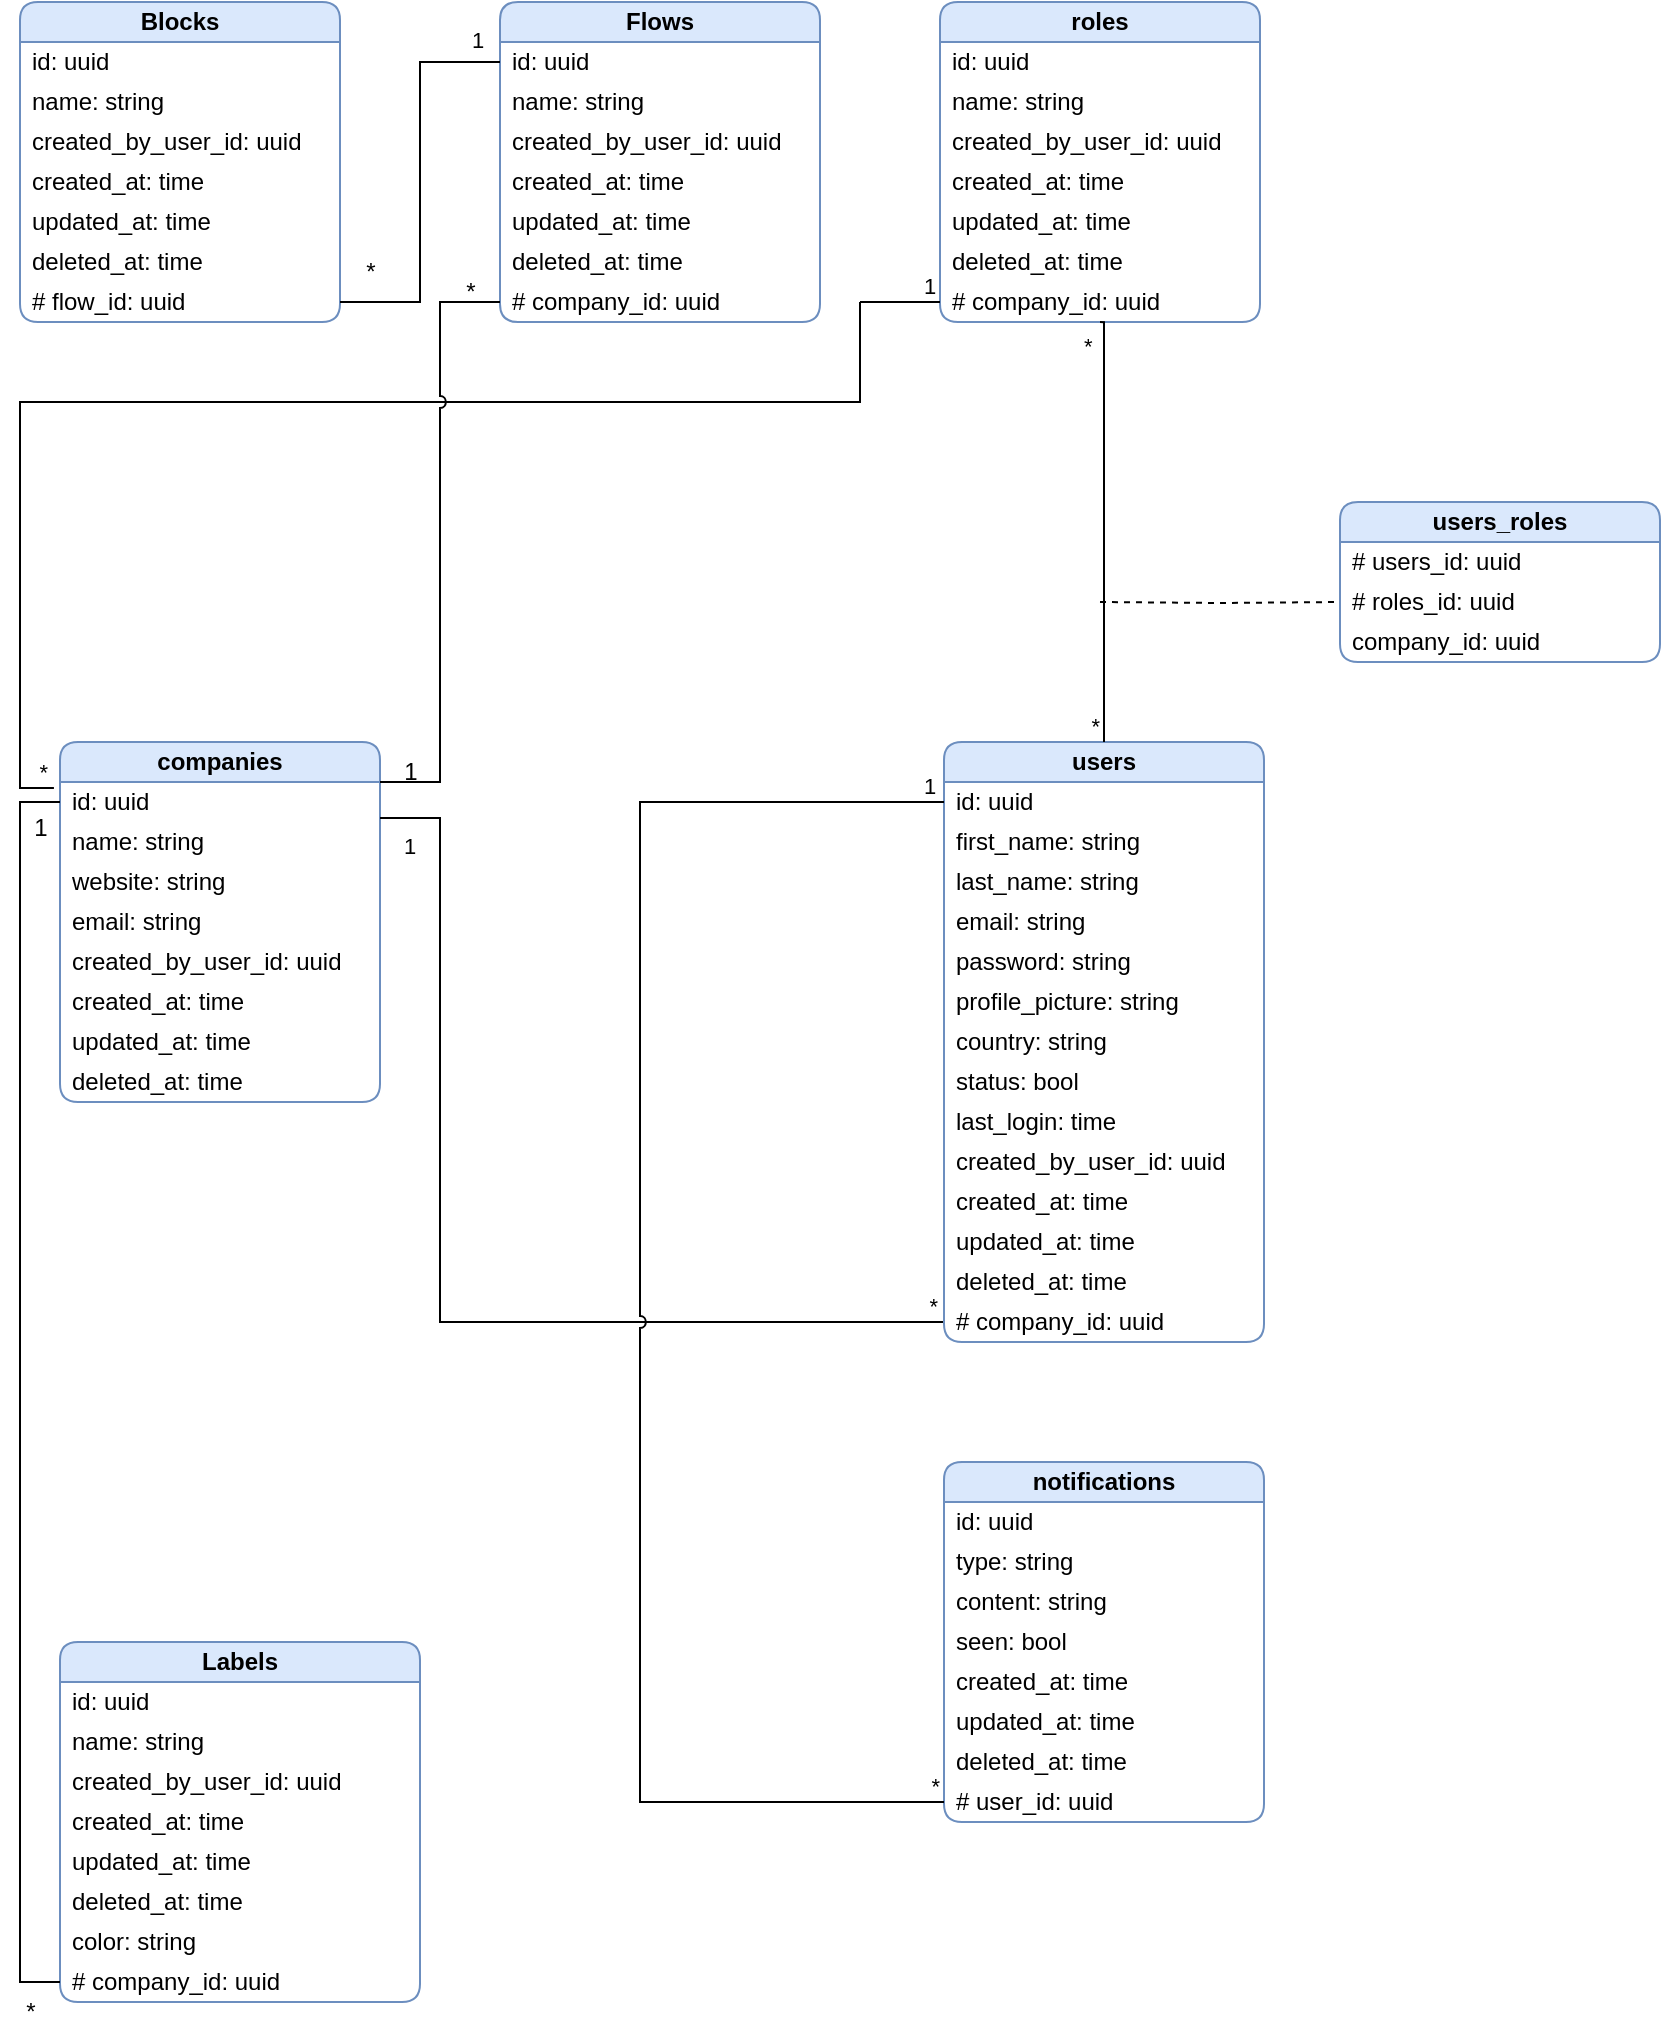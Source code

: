 <mxfile version="23.1.1" type="device">
  <diagram name="Page-1" id="X1ZO4iQBG_wNgyAGkJnJ">
    <mxGraphModel dx="1434" dy="746" grid="1" gridSize="10" guides="1" tooltips="1" connect="1" arrows="1" fold="1" page="1" pageScale="1" pageWidth="850" pageHeight="1100" math="0" shadow="0">
      <root>
        <mxCell id="0" />
        <mxCell id="1" parent="0" />
        <mxCell id="E6VJmKw-fboT0CFN9NS0-1" value="&lt;b&gt;companies&lt;/b&gt;" style="swimlane;fontStyle=0;align=center;verticalAlign=middle;childLayout=stackLayout;horizontal=1;startSize=20;horizontalStack=0;resizeParent=1;resizeParentMax=0;resizeLast=0;collapsible=0;marginBottom=0;html=1;whiteSpace=wrap;rounded=1;fillColor=#dae8fc;strokeColor=#6c8ebf;" parent="1" vertex="1">
          <mxGeometry x="40" y="440" width="160" height="180" as="geometry" />
        </mxCell>
        <mxCell id="E6VJmKw-fboT0CFN9NS0-2" value="id: uuid" style="text;html=1;strokeColor=none;fillColor=none;align=left;verticalAlign=middle;spacingLeft=4;spacingRight=4;overflow=hidden;rotatable=0;points=[[0,0.5],[1,0.5]];portConstraint=eastwest;whiteSpace=wrap;" parent="E6VJmKw-fboT0CFN9NS0-1" vertex="1">
          <mxGeometry y="20" width="160" height="20" as="geometry" />
        </mxCell>
        <mxCell id="E6VJmKw-fboT0CFN9NS0-6" value="name: string" style="text;html=1;strokeColor=none;fillColor=none;align=left;verticalAlign=middle;spacingLeft=4;spacingRight=4;overflow=hidden;rotatable=0;points=[[0,0.5],[1,0.5]];portConstraint=eastwest;whiteSpace=wrap;" parent="E6VJmKw-fboT0CFN9NS0-1" vertex="1">
          <mxGeometry y="40" width="160" height="20" as="geometry" />
        </mxCell>
        <mxCell id="E6VJmKw-fboT0CFN9NS0-7" value="website: string" style="text;html=1;strokeColor=none;fillColor=none;align=left;verticalAlign=middle;spacingLeft=4;spacingRight=4;overflow=hidden;rotatable=0;points=[[0,0.5],[1,0.5]];portConstraint=eastwest;whiteSpace=wrap;" parent="E6VJmKw-fboT0CFN9NS0-1" vertex="1">
          <mxGeometry y="60" width="160" height="20" as="geometry" />
        </mxCell>
        <mxCell id="E6VJmKw-fboT0CFN9NS0-8" value="email: string" style="text;html=1;strokeColor=none;fillColor=none;align=left;verticalAlign=middle;spacingLeft=4;spacingRight=4;overflow=hidden;rotatable=0;points=[[0,0.5],[1,0.5]];portConstraint=eastwest;whiteSpace=wrap;" parent="E6VJmKw-fboT0CFN9NS0-1" vertex="1">
          <mxGeometry y="80" width="160" height="20" as="geometry" />
        </mxCell>
        <mxCell id="E6VJmKw-fboT0CFN9NS0-9" value="created_by_user_id: uuid" style="text;html=1;strokeColor=none;fillColor=none;align=left;verticalAlign=middle;spacingLeft=4;spacingRight=4;overflow=hidden;rotatable=0;points=[[0,0.5],[1,0.5]];portConstraint=eastwest;whiteSpace=wrap;" parent="E6VJmKw-fboT0CFN9NS0-1" vertex="1">
          <mxGeometry y="100" width="160" height="20" as="geometry" />
        </mxCell>
        <mxCell id="E6VJmKw-fboT0CFN9NS0-10" value="created_at:&amp;nbsp;time" style="text;html=1;strokeColor=none;fillColor=none;align=left;verticalAlign=middle;spacingLeft=4;spacingRight=4;overflow=hidden;rotatable=0;points=[[0,0.5],[1,0.5]];portConstraint=eastwest;whiteSpace=wrap;" parent="E6VJmKw-fboT0CFN9NS0-1" vertex="1">
          <mxGeometry y="120" width="160" height="20" as="geometry" />
        </mxCell>
        <mxCell id="E6VJmKw-fboT0CFN9NS0-11" value="updated_at:&amp;nbsp;time" style="text;html=1;strokeColor=none;fillColor=none;align=left;verticalAlign=middle;spacingLeft=4;spacingRight=4;overflow=hidden;rotatable=0;points=[[0,0.5],[1,0.5]];portConstraint=eastwest;whiteSpace=wrap;" parent="E6VJmKw-fboT0CFN9NS0-1" vertex="1">
          <mxGeometry y="140" width="160" height="20" as="geometry" />
        </mxCell>
        <mxCell id="E6VJmKw-fboT0CFN9NS0-12" value="deleted_at:&amp;nbsp;time" style="text;html=1;strokeColor=none;fillColor=none;align=left;verticalAlign=middle;spacingLeft=4;spacingRight=4;overflow=hidden;rotatable=0;points=[[0,0.5],[1,0.5]];portConstraint=eastwest;whiteSpace=wrap;" parent="E6VJmKw-fboT0CFN9NS0-1" vertex="1">
          <mxGeometry y="160" width="160" height="20" as="geometry" />
        </mxCell>
        <mxCell id="E6VJmKw-fboT0CFN9NS0-3" value="" style="endArrow=none;html=1;edgeStyle=orthogonalEdgeStyle;rounded=0;entryX=0;entryY=0.5;entryDx=0;entryDy=0;exitX=1;exitY=-0.1;exitDx=0;exitDy=0;jumpStyle=arc;exitPerimeter=0;" parent="1" source="E6VJmKw-fboT0CFN9NS0-6" target="E6VJmKw-fboT0CFN9NS0-35" edge="1">
          <mxGeometry relative="1" as="geometry">
            <mxPoint x="220" y="400" as="sourcePoint" />
            <mxPoint x="320" y="660" as="targetPoint" />
            <Array as="points">
              <mxPoint x="230" y="478" />
              <mxPoint x="230" y="730" />
            </Array>
          </mxGeometry>
        </mxCell>
        <mxCell id="E6VJmKw-fboT0CFN9NS0-4" value="1" style="edgeLabel;resizable=0;html=1;align=left;verticalAlign=bottom;" parent="E6VJmKw-fboT0CFN9NS0-3" connectable="0" vertex="1">
          <mxGeometry x="-1" relative="1" as="geometry">
            <mxPoint x="10" y="22" as="offset" />
          </mxGeometry>
        </mxCell>
        <mxCell id="E6VJmKw-fboT0CFN9NS0-5" value="*" style="edgeLabel;resizable=0;html=1;align=right;verticalAlign=bottom;" parent="E6VJmKw-fboT0CFN9NS0-3" connectable="0" vertex="1">
          <mxGeometry x="1" relative="1" as="geometry">
            <mxPoint x="-3" as="offset" />
          </mxGeometry>
        </mxCell>
        <mxCell id="E6VJmKw-fboT0CFN9NS0-13" value="&lt;b&gt;users&lt;/b&gt;" style="swimlane;fontStyle=0;align=center;verticalAlign=middle;childLayout=stackLayout;horizontal=1;startSize=20;horizontalStack=0;resizeParent=1;resizeParentMax=0;resizeLast=0;collapsible=0;marginBottom=0;html=1;whiteSpace=wrap;rounded=1;fillColor=#dae8fc;strokeColor=#6c8ebf;" parent="1" vertex="1">
          <mxGeometry x="482" y="440" width="160" height="300" as="geometry" />
        </mxCell>
        <mxCell id="E6VJmKw-fboT0CFN9NS0-14" value="id: uuid" style="text;html=1;strokeColor=none;fillColor=none;align=left;verticalAlign=middle;spacingLeft=4;spacingRight=4;overflow=hidden;rotatable=0;points=[[0,0.5],[1,0.5]];portConstraint=eastwest;whiteSpace=wrap;" parent="E6VJmKw-fboT0CFN9NS0-13" vertex="1">
          <mxGeometry y="20" width="160" height="20" as="geometry" />
        </mxCell>
        <mxCell id="E6VJmKw-fboT0CFN9NS0-15" value="first_name: string" style="text;html=1;strokeColor=none;fillColor=none;align=left;verticalAlign=middle;spacingLeft=4;spacingRight=4;overflow=hidden;rotatable=0;points=[[0,0.5],[1,0.5]];portConstraint=eastwest;whiteSpace=wrap;" parent="E6VJmKw-fboT0CFN9NS0-13" vertex="1">
          <mxGeometry y="40" width="160" height="20" as="geometry" />
        </mxCell>
        <mxCell id="E6VJmKw-fboT0CFN9NS0-16" value="last_name: string" style="text;html=1;strokeColor=none;fillColor=none;align=left;verticalAlign=middle;spacingLeft=4;spacingRight=4;overflow=hidden;rotatable=0;points=[[0,0.5],[1,0.5]];portConstraint=eastwest;whiteSpace=wrap;" parent="E6VJmKw-fboT0CFN9NS0-13" vertex="1">
          <mxGeometry y="60" width="160" height="20" as="geometry" />
        </mxCell>
        <mxCell id="E6VJmKw-fboT0CFN9NS0-17" value="email: string" style="text;html=1;strokeColor=none;fillColor=none;align=left;verticalAlign=middle;spacingLeft=4;spacingRight=4;overflow=hidden;rotatable=0;points=[[0,0.5],[1,0.5]];portConstraint=eastwest;whiteSpace=wrap;" parent="E6VJmKw-fboT0CFN9NS0-13" vertex="1">
          <mxGeometry y="80" width="160" height="20" as="geometry" />
        </mxCell>
        <mxCell id="E6VJmKw-fboT0CFN9NS0-18" value="password: string" style="text;html=1;strokeColor=none;fillColor=none;align=left;verticalAlign=middle;spacingLeft=4;spacingRight=4;overflow=hidden;rotatable=0;points=[[0,0.5],[1,0.5]];portConstraint=eastwest;whiteSpace=wrap;" parent="E6VJmKw-fboT0CFN9NS0-13" vertex="1">
          <mxGeometry y="100" width="160" height="20" as="geometry" />
        </mxCell>
        <mxCell id="E6VJmKw-fboT0CFN9NS0-31" value="profile_picture: string" style="text;html=1;strokeColor=none;fillColor=none;align=left;verticalAlign=middle;spacingLeft=4;spacingRight=4;overflow=hidden;rotatable=0;points=[[0,0.5],[1,0.5]];portConstraint=eastwest;whiteSpace=wrap;" parent="E6VJmKw-fboT0CFN9NS0-13" vertex="1">
          <mxGeometry y="120" width="160" height="20" as="geometry" />
        </mxCell>
        <mxCell id="E6VJmKw-fboT0CFN9NS0-32" value="country: string" style="text;html=1;strokeColor=none;fillColor=none;align=left;verticalAlign=middle;spacingLeft=4;spacingRight=4;overflow=hidden;rotatable=0;points=[[0,0.5],[1,0.5]];portConstraint=eastwest;whiteSpace=wrap;" parent="E6VJmKw-fboT0CFN9NS0-13" vertex="1">
          <mxGeometry y="140" width="160" height="20" as="geometry" />
        </mxCell>
        <mxCell id="E6VJmKw-fboT0CFN9NS0-33" value="status: bool" style="text;html=1;strokeColor=none;fillColor=none;align=left;verticalAlign=middle;spacingLeft=4;spacingRight=4;overflow=hidden;rotatable=0;points=[[0,0.5],[1,0.5]];portConstraint=eastwest;whiteSpace=wrap;" parent="E6VJmKw-fboT0CFN9NS0-13" vertex="1">
          <mxGeometry y="160" width="160" height="20" as="geometry" />
        </mxCell>
        <mxCell id="E6VJmKw-fboT0CFN9NS0-34" value="last_login:&amp;nbsp;time" style="text;html=1;strokeColor=none;fillColor=none;align=left;verticalAlign=middle;spacingLeft=4;spacingRight=4;overflow=hidden;rotatable=0;points=[[0,0.5],[1,0.5]];portConstraint=eastwest;whiteSpace=wrap;" parent="E6VJmKw-fboT0CFN9NS0-13" vertex="1">
          <mxGeometry y="180" width="160" height="20" as="geometry" />
        </mxCell>
        <mxCell id="E6VJmKw-fboT0CFN9NS0-36" value="created_by_user_id: uuid" style="text;html=1;strokeColor=none;fillColor=none;align=left;verticalAlign=middle;spacingLeft=4;spacingRight=4;overflow=hidden;rotatable=0;points=[[0,0.5],[1,0.5]];portConstraint=eastwest;whiteSpace=wrap;" parent="E6VJmKw-fboT0CFN9NS0-13" vertex="1">
          <mxGeometry y="200" width="160" height="20" as="geometry" />
        </mxCell>
        <mxCell id="E6VJmKw-fboT0CFN9NS0-19" value="created_at:&amp;nbsp;time" style="text;html=1;strokeColor=none;fillColor=none;align=left;verticalAlign=middle;spacingLeft=4;spacingRight=4;overflow=hidden;rotatable=0;points=[[0,0.5],[1,0.5]];portConstraint=eastwest;whiteSpace=wrap;" parent="E6VJmKw-fboT0CFN9NS0-13" vertex="1">
          <mxGeometry y="220" width="160" height="20" as="geometry" />
        </mxCell>
        <mxCell id="E6VJmKw-fboT0CFN9NS0-20" value="updated_at:&amp;nbsp;time" style="text;html=1;strokeColor=none;fillColor=none;align=left;verticalAlign=middle;spacingLeft=4;spacingRight=4;overflow=hidden;rotatable=0;points=[[0,0.5],[1,0.5]];portConstraint=eastwest;whiteSpace=wrap;" parent="E6VJmKw-fboT0CFN9NS0-13" vertex="1">
          <mxGeometry y="240" width="160" height="20" as="geometry" />
        </mxCell>
        <mxCell id="E6VJmKw-fboT0CFN9NS0-21" value="deleted_at:&amp;nbsp;time" style="text;html=1;strokeColor=none;fillColor=none;align=left;verticalAlign=middle;spacingLeft=4;spacingRight=4;overflow=hidden;rotatable=0;points=[[0,0.5],[1,0.5]];portConstraint=eastwest;whiteSpace=wrap;" parent="E6VJmKw-fboT0CFN9NS0-13" vertex="1">
          <mxGeometry y="260" width="160" height="20" as="geometry" />
        </mxCell>
        <mxCell id="E6VJmKw-fboT0CFN9NS0-35" value="# company_id:&amp;nbsp;uuid" style="text;html=1;strokeColor=none;fillColor=none;align=left;verticalAlign=middle;spacingLeft=4;spacingRight=4;overflow=hidden;rotatable=0;points=[[0,0.5],[1,0.5]];portConstraint=eastwest;whiteSpace=wrap;" parent="E6VJmKw-fboT0CFN9NS0-13" vertex="1">
          <mxGeometry y="280" width="160" height="20" as="geometry" />
        </mxCell>
        <mxCell id="E6VJmKw-fboT0CFN9NS0-22" value="&lt;b&gt;roles&lt;/b&gt;" style="swimlane;fontStyle=0;align=center;verticalAlign=middle;childLayout=stackLayout;horizontal=1;startSize=20;horizontalStack=0;resizeParent=1;resizeParentMax=0;resizeLast=0;collapsible=0;marginBottom=0;html=1;whiteSpace=wrap;rounded=1;fillColor=#dae8fc;strokeColor=#6c8ebf;" parent="1" vertex="1">
          <mxGeometry x="480" y="70" width="160" height="160" as="geometry" />
        </mxCell>
        <mxCell id="E6VJmKw-fboT0CFN9NS0-23" value="id: uuid" style="text;html=1;strokeColor=none;fillColor=none;align=left;verticalAlign=middle;spacingLeft=4;spacingRight=4;overflow=hidden;rotatable=0;points=[[0,0.5],[1,0.5]];portConstraint=eastwest;whiteSpace=wrap;" parent="E6VJmKw-fboT0CFN9NS0-22" vertex="1">
          <mxGeometry y="20" width="160" height="20" as="geometry" />
        </mxCell>
        <mxCell id="E6VJmKw-fboT0CFN9NS0-24" value="name: string" style="text;html=1;strokeColor=none;fillColor=none;align=left;verticalAlign=middle;spacingLeft=4;spacingRight=4;overflow=hidden;rotatable=0;points=[[0,0.5],[1,0.5]];portConstraint=eastwest;whiteSpace=wrap;" parent="E6VJmKw-fboT0CFN9NS0-22" vertex="1">
          <mxGeometry y="40" width="160" height="20" as="geometry" />
        </mxCell>
        <mxCell id="E6VJmKw-fboT0CFN9NS0-27" value="created_by_user_id: uuid" style="text;html=1;strokeColor=none;fillColor=none;align=left;verticalAlign=middle;spacingLeft=4;spacingRight=4;overflow=hidden;rotatable=0;points=[[0,0.5],[1,0.5]];portConstraint=eastwest;whiteSpace=wrap;" parent="E6VJmKw-fboT0CFN9NS0-22" vertex="1">
          <mxGeometry y="60" width="160" height="20" as="geometry" />
        </mxCell>
        <mxCell id="E6VJmKw-fboT0CFN9NS0-28" value="created_at:&amp;nbsp;time" style="text;html=1;strokeColor=none;fillColor=none;align=left;verticalAlign=middle;spacingLeft=4;spacingRight=4;overflow=hidden;rotatable=0;points=[[0,0.5],[1,0.5]];portConstraint=eastwest;whiteSpace=wrap;" parent="E6VJmKw-fboT0CFN9NS0-22" vertex="1">
          <mxGeometry y="80" width="160" height="20" as="geometry" />
        </mxCell>
        <mxCell id="E6VJmKw-fboT0CFN9NS0-29" value="updated_at:&amp;nbsp;time" style="text;html=1;strokeColor=none;fillColor=none;align=left;verticalAlign=middle;spacingLeft=4;spacingRight=4;overflow=hidden;rotatable=0;points=[[0,0.5],[1,0.5]];portConstraint=eastwest;whiteSpace=wrap;" parent="E6VJmKw-fboT0CFN9NS0-22" vertex="1">
          <mxGeometry y="100" width="160" height="20" as="geometry" />
        </mxCell>
        <mxCell id="E6VJmKw-fboT0CFN9NS0-30" value="deleted_at:&amp;nbsp;time" style="text;html=1;strokeColor=none;fillColor=none;align=left;verticalAlign=middle;spacingLeft=4;spacingRight=4;overflow=hidden;rotatable=0;points=[[0,0.5],[1,0.5]];portConstraint=eastwest;whiteSpace=wrap;" parent="E6VJmKw-fboT0CFN9NS0-22" vertex="1">
          <mxGeometry y="120" width="160" height="20" as="geometry" />
        </mxCell>
        <mxCell id="mCvnApTuLCUs4QT-413Y-42" style="edgeStyle=orthogonalEdgeStyle;rounded=0;orthogonalLoop=1;jettySize=auto;html=1;exitX=0;exitY=0.5;exitDx=0;exitDy=0;endArrow=none;endFill=0;" edge="1" parent="E6VJmKw-fboT0CFN9NS0-22" source="E6VJmKw-fboT0CFN9NS0-37">
          <mxGeometry relative="1" as="geometry">
            <mxPoint x="-40" y="150" as="targetPoint" />
          </mxGeometry>
        </mxCell>
        <mxCell id="E6VJmKw-fboT0CFN9NS0-37" value="# company_id: uuid" style="text;html=1;strokeColor=none;fillColor=none;align=left;verticalAlign=middle;spacingLeft=4;spacingRight=4;overflow=hidden;rotatable=0;points=[[0,0.5],[1,0.5]];portConstraint=eastwest;whiteSpace=wrap;" parent="E6VJmKw-fboT0CFN9NS0-22" vertex="1">
          <mxGeometry y="140" width="160" height="20" as="geometry" />
        </mxCell>
        <mxCell id="E6VJmKw-fboT0CFN9NS0-38" value="&lt;b&gt;users_roles&lt;/b&gt;" style="swimlane;fontStyle=0;align=center;verticalAlign=middle;childLayout=stackLayout;horizontal=1;startSize=20;horizontalStack=0;resizeParent=1;resizeParentMax=0;resizeLast=0;collapsible=0;marginBottom=0;html=1;whiteSpace=wrap;rounded=1;fillColor=#dae8fc;strokeColor=#6c8ebf;" parent="1" vertex="1">
          <mxGeometry x="680" y="320" width="160" height="80" as="geometry" />
        </mxCell>
        <mxCell id="E6VJmKw-fboT0CFN9NS0-39" value="# users_id: uuid" style="text;html=1;strokeColor=none;fillColor=none;align=left;verticalAlign=middle;spacingLeft=4;spacingRight=4;overflow=hidden;rotatable=0;points=[[0,0.5],[1,0.5]];portConstraint=eastwest;whiteSpace=wrap;" parent="E6VJmKw-fboT0CFN9NS0-38" vertex="1">
          <mxGeometry y="20" width="160" height="20" as="geometry" />
        </mxCell>
        <mxCell id="E6VJmKw-fboT0CFN9NS0-40" value="# roles_id: uuid" style="text;html=1;strokeColor=none;fillColor=none;align=left;verticalAlign=middle;spacingLeft=4;spacingRight=4;overflow=hidden;rotatable=0;points=[[0,0.5],[1,0.5]];portConstraint=eastwest;whiteSpace=wrap;" parent="E6VJmKw-fboT0CFN9NS0-38" vertex="1">
          <mxGeometry y="40" width="160" height="20" as="geometry" />
        </mxCell>
        <mxCell id="E6VJmKw-fboT0CFN9NS0-41" value="company_id: uuid" style="text;html=1;strokeColor=none;fillColor=none;align=left;verticalAlign=middle;spacingLeft=4;spacingRight=4;overflow=hidden;rotatable=0;points=[[0,0.5],[1,0.5]];portConstraint=eastwest;whiteSpace=wrap;" parent="E6VJmKw-fboT0CFN9NS0-38" vertex="1">
          <mxGeometry y="60" width="160" height="20" as="geometry" />
        </mxCell>
        <mxCell id="E6VJmKw-fboT0CFN9NS0-61" value="&lt;b&gt;notifications&lt;/b&gt;" style="swimlane;fontStyle=0;align=center;verticalAlign=middle;childLayout=stackLayout;horizontal=1;startSize=20;horizontalStack=0;resizeParent=1;resizeParentMax=0;resizeLast=0;collapsible=0;marginBottom=0;html=1;whiteSpace=wrap;rounded=1;fillColor=#dae8fc;strokeColor=#6c8ebf;" parent="1" vertex="1">
          <mxGeometry x="482" y="800" width="160" height="180" as="geometry" />
        </mxCell>
        <mxCell id="E6VJmKw-fboT0CFN9NS0-62" value="id: uuid" style="text;html=1;strokeColor=none;fillColor=none;align=left;verticalAlign=middle;spacingLeft=4;spacingRight=4;overflow=hidden;rotatable=0;points=[[0,0.5],[1,0.5]];portConstraint=eastwest;whiteSpace=wrap;" parent="E6VJmKw-fboT0CFN9NS0-61" vertex="1">
          <mxGeometry y="20" width="160" height="20" as="geometry" />
        </mxCell>
        <mxCell id="E6VJmKw-fboT0CFN9NS0-63" value="type: string" style="text;html=1;strokeColor=none;fillColor=none;align=left;verticalAlign=middle;spacingLeft=4;spacingRight=4;overflow=hidden;rotatable=0;points=[[0,0.5],[1,0.5]];portConstraint=eastwest;whiteSpace=wrap;" parent="E6VJmKw-fboT0CFN9NS0-61" vertex="1">
          <mxGeometry y="40" width="160" height="20" as="geometry" />
        </mxCell>
        <mxCell id="E6VJmKw-fboT0CFN9NS0-69" value="content: string" style="text;html=1;strokeColor=none;fillColor=none;align=left;verticalAlign=middle;spacingLeft=4;spacingRight=4;overflow=hidden;rotatable=0;points=[[0,0.5],[1,0.5]];portConstraint=eastwest;whiteSpace=wrap;" parent="E6VJmKw-fboT0CFN9NS0-61" vertex="1">
          <mxGeometry y="60" width="160" height="20" as="geometry" />
        </mxCell>
        <mxCell id="E6VJmKw-fboT0CFN9NS0-65" value="seen: bool" style="text;html=1;strokeColor=none;fillColor=none;align=left;verticalAlign=middle;spacingLeft=4;spacingRight=4;overflow=hidden;rotatable=0;points=[[0,0.5],[1,0.5]];portConstraint=eastwest;whiteSpace=wrap;" parent="E6VJmKw-fboT0CFN9NS0-61" vertex="1">
          <mxGeometry y="80" width="160" height="20" as="geometry" />
        </mxCell>
        <mxCell id="E6VJmKw-fboT0CFN9NS0-66" value="created_at:&amp;nbsp;time" style="text;html=1;strokeColor=none;fillColor=none;align=left;verticalAlign=middle;spacingLeft=4;spacingRight=4;overflow=hidden;rotatable=0;points=[[0,0.5],[1,0.5]];portConstraint=eastwest;whiteSpace=wrap;" parent="E6VJmKw-fboT0CFN9NS0-61" vertex="1">
          <mxGeometry y="100" width="160" height="20" as="geometry" />
        </mxCell>
        <mxCell id="E6VJmKw-fboT0CFN9NS0-67" value="updated_at:&amp;nbsp;time" style="text;html=1;strokeColor=none;fillColor=none;align=left;verticalAlign=middle;spacingLeft=4;spacingRight=4;overflow=hidden;rotatable=0;points=[[0,0.5],[1,0.5]];portConstraint=eastwest;whiteSpace=wrap;" parent="E6VJmKw-fboT0CFN9NS0-61" vertex="1">
          <mxGeometry y="120" width="160" height="20" as="geometry" />
        </mxCell>
        <mxCell id="E6VJmKw-fboT0CFN9NS0-68" value="deleted_at:&amp;nbsp;time" style="text;html=1;strokeColor=none;fillColor=none;align=left;verticalAlign=middle;spacingLeft=4;spacingRight=4;overflow=hidden;rotatable=0;points=[[0,0.5],[1,0.5]];portConstraint=eastwest;whiteSpace=wrap;" parent="E6VJmKw-fboT0CFN9NS0-61" vertex="1">
          <mxGeometry y="140" width="160" height="20" as="geometry" />
        </mxCell>
        <mxCell id="E6VJmKw-fboT0CFN9NS0-64" value="# user_id: uuid" style="text;html=1;strokeColor=none;fillColor=none;align=left;verticalAlign=middle;spacingLeft=4;spacingRight=4;overflow=hidden;rotatable=0;points=[[0,0.5],[1,0.5]];portConstraint=eastwest;whiteSpace=wrap;" parent="E6VJmKw-fboT0CFN9NS0-61" vertex="1">
          <mxGeometry y="160" width="160" height="20" as="geometry" />
        </mxCell>
        <mxCell id="E6VJmKw-fboT0CFN9NS0-70" value="" style="endArrow=none;html=1;edgeStyle=orthogonalEdgeStyle;rounded=0;entryX=0;entryY=0.5;entryDx=0;entryDy=0;jumpStyle=arc;exitX=0;exitY=0.5;exitDx=0;exitDy=0;" parent="1" source="E6VJmKw-fboT0CFN9NS0-14" target="E6VJmKw-fboT0CFN9NS0-64" edge="1">
          <mxGeometry relative="1" as="geometry">
            <mxPoint x="200" y="730" as="sourcePoint" />
            <mxPoint x="370" y="660" as="targetPoint" />
            <Array as="points">
              <mxPoint x="330" y="470" />
              <mxPoint x="330" y="970" />
            </Array>
          </mxGeometry>
        </mxCell>
        <mxCell id="E6VJmKw-fboT0CFN9NS0-71" value="1" style="edgeLabel;resizable=0;html=1;align=left;verticalAlign=bottom;" parent="E6VJmKw-fboT0CFN9NS0-70" connectable="0" vertex="1">
          <mxGeometry x="-1" relative="1" as="geometry">
            <mxPoint x="-12" as="offset" />
          </mxGeometry>
        </mxCell>
        <mxCell id="E6VJmKw-fboT0CFN9NS0-72" value="*" style="edgeLabel;resizable=0;html=1;align=right;verticalAlign=bottom;" parent="E6VJmKw-fboT0CFN9NS0-70" connectable="0" vertex="1">
          <mxGeometry x="1" relative="1" as="geometry">
            <mxPoint x="-2" as="offset" />
          </mxGeometry>
        </mxCell>
        <mxCell id="E6VJmKw-fboT0CFN9NS0-73" value="" style="endArrow=none;html=1;edgeStyle=orthogonalEdgeStyle;rounded=0;entryX=-0.019;entryY=0.15;entryDx=0;entryDy=0;jumpStyle=arc;entryPerimeter=0;" parent="1" target="E6VJmKw-fboT0CFN9NS0-2" edge="1">
          <mxGeometry relative="1" as="geometry">
            <mxPoint x="440" y="220" as="sourcePoint" />
            <mxPoint x="370" y="900" as="targetPoint" />
            <Array as="points">
              <mxPoint x="20" y="270" />
              <mxPoint x="20" y="463" />
            </Array>
          </mxGeometry>
        </mxCell>
        <mxCell id="E6VJmKw-fboT0CFN9NS0-74" value="1" style="edgeLabel;resizable=0;html=1;align=left;verticalAlign=bottom;" parent="E6VJmKw-fboT0CFN9NS0-73" connectable="0" vertex="1">
          <mxGeometry x="-1" relative="1" as="geometry">
            <mxPoint x="30" as="offset" />
          </mxGeometry>
        </mxCell>
        <mxCell id="E6VJmKw-fboT0CFN9NS0-75" value="*" style="edgeLabel;resizable=0;html=1;align=right;verticalAlign=bottom;" parent="E6VJmKw-fboT0CFN9NS0-73" connectable="0" vertex="1">
          <mxGeometry x="1" relative="1" as="geometry">
            <mxPoint x="-3" as="offset" />
          </mxGeometry>
        </mxCell>
        <mxCell id="E6VJmKw-fboT0CFN9NS0-76" value="" style="endArrow=none;html=1;edgeStyle=orthogonalEdgeStyle;rounded=0;jumpStyle=arc;exitX=0.5;exitY=1.003;exitDx=0;exitDy=0;exitPerimeter=0;entryX=0.5;entryY=0;entryDx=0;entryDy=0;" parent="1" source="E6VJmKw-fboT0CFN9NS0-37" target="E6VJmKw-fboT0CFN9NS0-13" edge="1">
          <mxGeometry relative="1" as="geometry">
            <mxPoint x="792" y="490" as="sourcePoint" />
            <mxPoint x="782" y="720" as="targetPoint" />
            <Array as="points">
              <mxPoint x="562" y="420" />
              <mxPoint x="562" y="420" />
            </Array>
          </mxGeometry>
        </mxCell>
        <mxCell id="E6VJmKw-fboT0CFN9NS0-77" value="*" style="edgeLabel;resizable=0;html=1;align=left;verticalAlign=bottom;" parent="E6VJmKw-fboT0CFN9NS0-76" connectable="0" vertex="1">
          <mxGeometry x="-1" relative="1" as="geometry">
            <mxPoint x="-10" y="20" as="offset" />
          </mxGeometry>
        </mxCell>
        <mxCell id="E6VJmKw-fboT0CFN9NS0-78" value="*" style="edgeLabel;resizable=0;html=1;align=right;verticalAlign=bottom;" parent="E6VJmKw-fboT0CFN9NS0-76" connectable="0" vertex="1">
          <mxGeometry x="1" relative="1" as="geometry">
            <mxPoint x="-2" as="offset" />
          </mxGeometry>
        </mxCell>
        <mxCell id="E6VJmKw-fboT0CFN9NS0-79" value="" style="endArrow=none;html=1;edgeStyle=orthogonalEdgeStyle;rounded=0;dashed=1;entryX=0;entryY=0.5;entryDx=0;entryDy=0;" parent="1" target="E6VJmKw-fboT0CFN9NS0-40" edge="1">
          <mxGeometry relative="1" as="geometry">
            <mxPoint x="560" y="370" as="sourcePoint" />
            <mxPoint x="670" y="370" as="targetPoint" />
          </mxGeometry>
        </mxCell>
        <mxCell id="mCvnApTuLCUs4QT-413Y-1" value="&lt;b&gt;Labels&lt;/b&gt;" style="swimlane;fontStyle=0;align=center;verticalAlign=middle;childLayout=stackLayout;horizontal=1;startSize=20;horizontalStack=0;resizeParent=1;resizeParentMax=0;resizeLast=0;collapsible=0;marginBottom=0;html=1;whiteSpace=wrap;rounded=1;fillColor=#dae8fc;strokeColor=#6c8ebf;" vertex="1" parent="1">
          <mxGeometry x="40" y="890" width="180" height="180" as="geometry" />
        </mxCell>
        <mxCell id="mCvnApTuLCUs4QT-413Y-2" value="id: uuid" style="text;html=1;strokeColor=none;fillColor=none;align=left;verticalAlign=middle;spacingLeft=4;spacingRight=4;overflow=hidden;rotatable=0;points=[[0,0.5],[1,0.5]];portConstraint=eastwest;whiteSpace=wrap;" vertex="1" parent="mCvnApTuLCUs4QT-413Y-1">
          <mxGeometry y="20" width="180" height="20" as="geometry" />
        </mxCell>
        <mxCell id="mCvnApTuLCUs4QT-413Y-3" value="name: string" style="text;html=1;strokeColor=none;fillColor=none;align=left;verticalAlign=middle;spacingLeft=4;spacingRight=4;overflow=hidden;rotatable=0;points=[[0,0.5],[1,0.5]];portConstraint=eastwest;whiteSpace=wrap;" vertex="1" parent="mCvnApTuLCUs4QT-413Y-1">
          <mxGeometry y="40" width="180" height="20" as="geometry" />
        </mxCell>
        <mxCell id="mCvnApTuLCUs4QT-413Y-4" value="created_by_user_id: uuid" style="text;html=1;strokeColor=none;fillColor=none;align=left;verticalAlign=middle;spacingLeft=4;spacingRight=4;overflow=hidden;rotatable=0;points=[[0,0.5],[1,0.5]];portConstraint=eastwest;whiteSpace=wrap;" vertex="1" parent="mCvnApTuLCUs4QT-413Y-1">
          <mxGeometry y="60" width="180" height="20" as="geometry" />
        </mxCell>
        <mxCell id="mCvnApTuLCUs4QT-413Y-5" value="created_at:&amp;nbsp;time" style="text;html=1;strokeColor=none;fillColor=none;align=left;verticalAlign=middle;spacingLeft=4;spacingRight=4;overflow=hidden;rotatable=0;points=[[0,0.5],[1,0.5]];portConstraint=eastwest;whiteSpace=wrap;" vertex="1" parent="mCvnApTuLCUs4QT-413Y-1">
          <mxGeometry y="80" width="180" height="20" as="geometry" />
        </mxCell>
        <mxCell id="mCvnApTuLCUs4QT-413Y-6" value="updated_at:&amp;nbsp;time" style="text;html=1;strokeColor=none;fillColor=none;align=left;verticalAlign=middle;spacingLeft=4;spacingRight=4;overflow=hidden;rotatable=0;points=[[0,0.5],[1,0.5]];portConstraint=eastwest;whiteSpace=wrap;" vertex="1" parent="mCvnApTuLCUs4QT-413Y-1">
          <mxGeometry y="100" width="180" height="20" as="geometry" />
        </mxCell>
        <mxCell id="mCvnApTuLCUs4QT-413Y-7" value="deleted_at:&amp;nbsp;time" style="text;html=1;strokeColor=none;fillColor=none;align=left;verticalAlign=middle;spacingLeft=4;spacingRight=4;overflow=hidden;rotatable=0;points=[[0,0.5],[1,0.5]];portConstraint=eastwest;whiteSpace=wrap;" vertex="1" parent="mCvnApTuLCUs4QT-413Y-1">
          <mxGeometry y="120" width="180" height="20" as="geometry" />
        </mxCell>
        <mxCell id="mCvnApTuLCUs4QT-413Y-45" value="color: string" style="text;html=1;strokeColor=none;fillColor=none;align=left;verticalAlign=middle;spacingLeft=4;spacingRight=4;overflow=hidden;rotatable=0;points=[[0,0.5],[1,0.5]];portConstraint=eastwest;whiteSpace=wrap;" vertex="1" parent="mCvnApTuLCUs4QT-413Y-1">
          <mxGeometry y="140" width="180" height="20" as="geometry" />
        </mxCell>
        <mxCell id="mCvnApTuLCUs4QT-413Y-8" value="# company_id: uuid" style="text;html=1;strokeColor=none;fillColor=none;align=left;verticalAlign=middle;spacingLeft=4;spacingRight=4;overflow=hidden;rotatable=0;points=[[0,0.5],[1,0.5]];portConstraint=eastwest;whiteSpace=wrap;" vertex="1" parent="mCvnApTuLCUs4QT-413Y-1">
          <mxGeometry y="160" width="180" height="20" as="geometry" />
        </mxCell>
        <mxCell id="mCvnApTuLCUs4QT-413Y-14" value="&lt;b&gt;Flows&lt;br&gt;&lt;/b&gt;" style="swimlane;fontStyle=0;align=center;verticalAlign=middle;childLayout=stackLayout;horizontal=1;startSize=20;horizontalStack=0;resizeParent=1;resizeParentMax=0;resizeLast=0;collapsible=0;marginBottom=0;html=1;whiteSpace=wrap;rounded=1;fillColor=#dae8fc;strokeColor=#6c8ebf;" vertex="1" parent="1">
          <mxGeometry x="260" y="70" width="160" height="160" as="geometry" />
        </mxCell>
        <mxCell id="mCvnApTuLCUs4QT-413Y-15" value="id: uuid" style="text;html=1;strokeColor=none;fillColor=none;align=left;verticalAlign=middle;spacingLeft=4;spacingRight=4;overflow=hidden;rotatable=0;points=[[0,0.5],[1,0.5]];portConstraint=eastwest;whiteSpace=wrap;" vertex="1" parent="mCvnApTuLCUs4QT-413Y-14">
          <mxGeometry y="20" width="160" height="20" as="geometry" />
        </mxCell>
        <mxCell id="mCvnApTuLCUs4QT-413Y-16" value="name: string" style="text;html=1;strokeColor=none;fillColor=none;align=left;verticalAlign=middle;spacingLeft=4;spacingRight=4;overflow=hidden;rotatable=0;points=[[0,0.5],[1,0.5]];portConstraint=eastwest;whiteSpace=wrap;" vertex="1" parent="mCvnApTuLCUs4QT-413Y-14">
          <mxGeometry y="40" width="160" height="20" as="geometry" />
        </mxCell>
        <mxCell id="mCvnApTuLCUs4QT-413Y-17" value="created_by_user_id: uuid" style="text;html=1;strokeColor=none;fillColor=none;align=left;verticalAlign=middle;spacingLeft=4;spacingRight=4;overflow=hidden;rotatable=0;points=[[0,0.5],[1,0.5]];portConstraint=eastwest;whiteSpace=wrap;" vertex="1" parent="mCvnApTuLCUs4QT-413Y-14">
          <mxGeometry y="60" width="160" height="20" as="geometry" />
        </mxCell>
        <mxCell id="mCvnApTuLCUs4QT-413Y-18" value="created_at:&amp;nbsp;time" style="text;html=1;strokeColor=none;fillColor=none;align=left;verticalAlign=middle;spacingLeft=4;spacingRight=4;overflow=hidden;rotatable=0;points=[[0,0.5],[1,0.5]];portConstraint=eastwest;whiteSpace=wrap;" vertex="1" parent="mCvnApTuLCUs4QT-413Y-14">
          <mxGeometry y="80" width="160" height="20" as="geometry" />
        </mxCell>
        <mxCell id="mCvnApTuLCUs4QT-413Y-19" value="updated_at:&amp;nbsp;time" style="text;html=1;strokeColor=none;fillColor=none;align=left;verticalAlign=middle;spacingLeft=4;spacingRight=4;overflow=hidden;rotatable=0;points=[[0,0.5],[1,0.5]];portConstraint=eastwest;whiteSpace=wrap;" vertex="1" parent="mCvnApTuLCUs4QT-413Y-14">
          <mxGeometry y="100" width="160" height="20" as="geometry" />
        </mxCell>
        <mxCell id="mCvnApTuLCUs4QT-413Y-20" value="deleted_at:&amp;nbsp;time" style="text;html=1;strokeColor=none;fillColor=none;align=left;verticalAlign=middle;spacingLeft=4;spacingRight=4;overflow=hidden;rotatable=0;points=[[0,0.5],[1,0.5]];portConstraint=eastwest;whiteSpace=wrap;" vertex="1" parent="mCvnApTuLCUs4QT-413Y-14">
          <mxGeometry y="120" width="160" height="20" as="geometry" />
        </mxCell>
        <mxCell id="mCvnApTuLCUs4QT-413Y-21" value="# company_id: uuid" style="text;html=1;strokeColor=none;fillColor=none;align=left;verticalAlign=middle;spacingLeft=4;spacingRight=4;overflow=hidden;rotatable=0;points=[[0,0.5],[1,0.5]];portConstraint=eastwest;whiteSpace=wrap;" vertex="1" parent="mCvnApTuLCUs4QT-413Y-14">
          <mxGeometry y="140" width="160" height="20" as="geometry" />
        </mxCell>
        <mxCell id="mCvnApTuLCUs4QT-413Y-22" style="edgeStyle=orthogonalEdgeStyle;rounded=0;orthogonalLoop=1;jettySize=auto;html=1;entryX=0;entryY=0.5;entryDx=0;entryDy=0;endArrow=none;endFill=0;jumpStyle=arc;" edge="1" parent="1" source="E6VJmKw-fboT0CFN9NS0-2" target="mCvnApTuLCUs4QT-413Y-21">
          <mxGeometry relative="1" as="geometry">
            <Array as="points">
              <mxPoint x="230" y="460" />
              <mxPoint x="230" y="220" />
            </Array>
          </mxGeometry>
        </mxCell>
        <mxCell id="mCvnApTuLCUs4QT-413Y-25" value="1" style="text;html=1;align=center;verticalAlign=middle;resizable=0;points=[];autosize=1;strokeColor=none;fillColor=none;" vertex="1" parent="1">
          <mxGeometry x="200" y="440" width="30" height="30" as="geometry" />
        </mxCell>
        <mxCell id="mCvnApTuLCUs4QT-413Y-26" value="*" style="text;html=1;align=center;verticalAlign=middle;resizable=0;points=[];autosize=1;strokeColor=none;fillColor=none;" vertex="1" parent="1">
          <mxGeometry x="230" y="200" width="30" height="30" as="geometry" />
        </mxCell>
        <mxCell id="mCvnApTuLCUs4QT-413Y-28" style="edgeStyle=orthogonalEdgeStyle;rounded=0;orthogonalLoop=1;jettySize=auto;html=1;exitX=0;exitY=0.5;exitDx=0;exitDy=0;entryX=0;entryY=0.5;entryDx=0;entryDy=0;endArrow=none;endFill=0;" edge="1" parent="1" source="mCvnApTuLCUs4QT-413Y-8" target="E6VJmKw-fboT0CFN9NS0-2">
          <mxGeometry relative="1" as="geometry" />
        </mxCell>
        <mxCell id="mCvnApTuLCUs4QT-413Y-29" value="1" style="text;html=1;align=center;verticalAlign=middle;resizable=0;points=[];autosize=1;strokeColor=none;fillColor=none;" vertex="1" parent="1">
          <mxGeometry x="15" y="468" width="30" height="30" as="geometry" />
        </mxCell>
        <mxCell id="mCvnApTuLCUs4QT-413Y-30" value="*" style="text;html=1;align=center;verticalAlign=middle;resizable=0;points=[];autosize=1;strokeColor=none;fillColor=none;" vertex="1" parent="1">
          <mxGeometry x="10" y="1060" width="30" height="30" as="geometry" />
        </mxCell>
        <mxCell id="mCvnApTuLCUs4QT-413Y-31" value="&lt;b&gt;Blocks&lt;br&gt;&lt;/b&gt;" style="swimlane;fontStyle=0;align=center;verticalAlign=middle;childLayout=stackLayout;horizontal=1;startSize=20;horizontalStack=0;resizeParent=1;resizeParentMax=0;resizeLast=0;collapsible=0;marginBottom=0;html=1;whiteSpace=wrap;rounded=1;fillColor=#dae8fc;strokeColor=#6c8ebf;" vertex="1" parent="1">
          <mxGeometry x="20" y="70" width="160" height="160" as="geometry" />
        </mxCell>
        <mxCell id="mCvnApTuLCUs4QT-413Y-32" value="id: uuid" style="text;html=1;strokeColor=none;fillColor=none;align=left;verticalAlign=middle;spacingLeft=4;spacingRight=4;overflow=hidden;rotatable=0;points=[[0,0.5],[1,0.5]];portConstraint=eastwest;whiteSpace=wrap;" vertex="1" parent="mCvnApTuLCUs4QT-413Y-31">
          <mxGeometry y="20" width="160" height="20" as="geometry" />
        </mxCell>
        <mxCell id="mCvnApTuLCUs4QT-413Y-33" value="name: string" style="text;html=1;strokeColor=none;fillColor=none;align=left;verticalAlign=middle;spacingLeft=4;spacingRight=4;overflow=hidden;rotatable=0;points=[[0,0.5],[1,0.5]];portConstraint=eastwest;whiteSpace=wrap;" vertex="1" parent="mCvnApTuLCUs4QT-413Y-31">
          <mxGeometry y="40" width="160" height="20" as="geometry" />
        </mxCell>
        <mxCell id="mCvnApTuLCUs4QT-413Y-34" value="created_by_user_id: uuid" style="text;html=1;strokeColor=none;fillColor=none;align=left;verticalAlign=middle;spacingLeft=4;spacingRight=4;overflow=hidden;rotatable=0;points=[[0,0.5],[1,0.5]];portConstraint=eastwest;whiteSpace=wrap;" vertex="1" parent="mCvnApTuLCUs4QT-413Y-31">
          <mxGeometry y="60" width="160" height="20" as="geometry" />
        </mxCell>
        <mxCell id="mCvnApTuLCUs4QT-413Y-35" value="created_at:&amp;nbsp;time" style="text;html=1;strokeColor=none;fillColor=none;align=left;verticalAlign=middle;spacingLeft=4;spacingRight=4;overflow=hidden;rotatable=0;points=[[0,0.5],[1,0.5]];portConstraint=eastwest;whiteSpace=wrap;" vertex="1" parent="mCvnApTuLCUs4QT-413Y-31">
          <mxGeometry y="80" width="160" height="20" as="geometry" />
        </mxCell>
        <mxCell id="mCvnApTuLCUs4QT-413Y-36" value="updated_at:&amp;nbsp;time" style="text;html=1;strokeColor=none;fillColor=none;align=left;verticalAlign=middle;spacingLeft=4;spacingRight=4;overflow=hidden;rotatable=0;points=[[0,0.5],[1,0.5]];portConstraint=eastwest;whiteSpace=wrap;" vertex="1" parent="mCvnApTuLCUs4QT-413Y-31">
          <mxGeometry y="100" width="160" height="20" as="geometry" />
        </mxCell>
        <mxCell id="mCvnApTuLCUs4QT-413Y-37" value="deleted_at:&amp;nbsp;time" style="text;html=1;strokeColor=none;fillColor=none;align=left;verticalAlign=middle;spacingLeft=4;spacingRight=4;overflow=hidden;rotatable=0;points=[[0,0.5],[1,0.5]];portConstraint=eastwest;whiteSpace=wrap;" vertex="1" parent="mCvnApTuLCUs4QT-413Y-31">
          <mxGeometry y="120" width="160" height="20" as="geometry" />
        </mxCell>
        <mxCell id="mCvnApTuLCUs4QT-413Y-38" value="# flow_id: uuid" style="text;html=1;strokeColor=none;fillColor=none;align=left;verticalAlign=middle;spacingLeft=4;spacingRight=4;overflow=hidden;rotatable=0;points=[[0,0.5],[1,0.5]];portConstraint=eastwest;whiteSpace=wrap;" vertex="1" parent="mCvnApTuLCUs4QT-413Y-31">
          <mxGeometry y="140" width="160" height="20" as="geometry" />
        </mxCell>
        <mxCell id="mCvnApTuLCUs4QT-413Y-39" style="edgeStyle=orthogonalEdgeStyle;rounded=0;orthogonalLoop=1;jettySize=auto;html=1;exitX=1;exitY=0.5;exitDx=0;exitDy=0;entryX=0;entryY=0.5;entryDx=0;entryDy=0;endArrow=none;endFill=0;" edge="1" parent="1" source="mCvnApTuLCUs4QT-413Y-38" target="mCvnApTuLCUs4QT-413Y-15">
          <mxGeometry relative="1" as="geometry">
            <Array as="points">
              <mxPoint x="220" y="220" />
              <mxPoint x="220" y="100" />
            </Array>
          </mxGeometry>
        </mxCell>
        <mxCell id="mCvnApTuLCUs4QT-413Y-41" value="*&lt;br&gt;" style="text;html=1;align=center;verticalAlign=middle;resizable=0;points=[];autosize=1;strokeColor=none;fillColor=none;" vertex="1" parent="1">
          <mxGeometry x="180" y="190" width="30" height="30" as="geometry" />
        </mxCell>
        <mxCell id="mCvnApTuLCUs4QT-413Y-43" value="1" style="edgeLabel;resizable=0;html=1;align=left;verticalAlign=bottom;" connectable="0" vertex="1" parent="1">
          <mxGeometry x="500" y="240" as="geometry">
            <mxPoint x="-256" y="-143" as="offset" />
          </mxGeometry>
        </mxCell>
      </root>
    </mxGraphModel>
  </diagram>
</mxfile>
